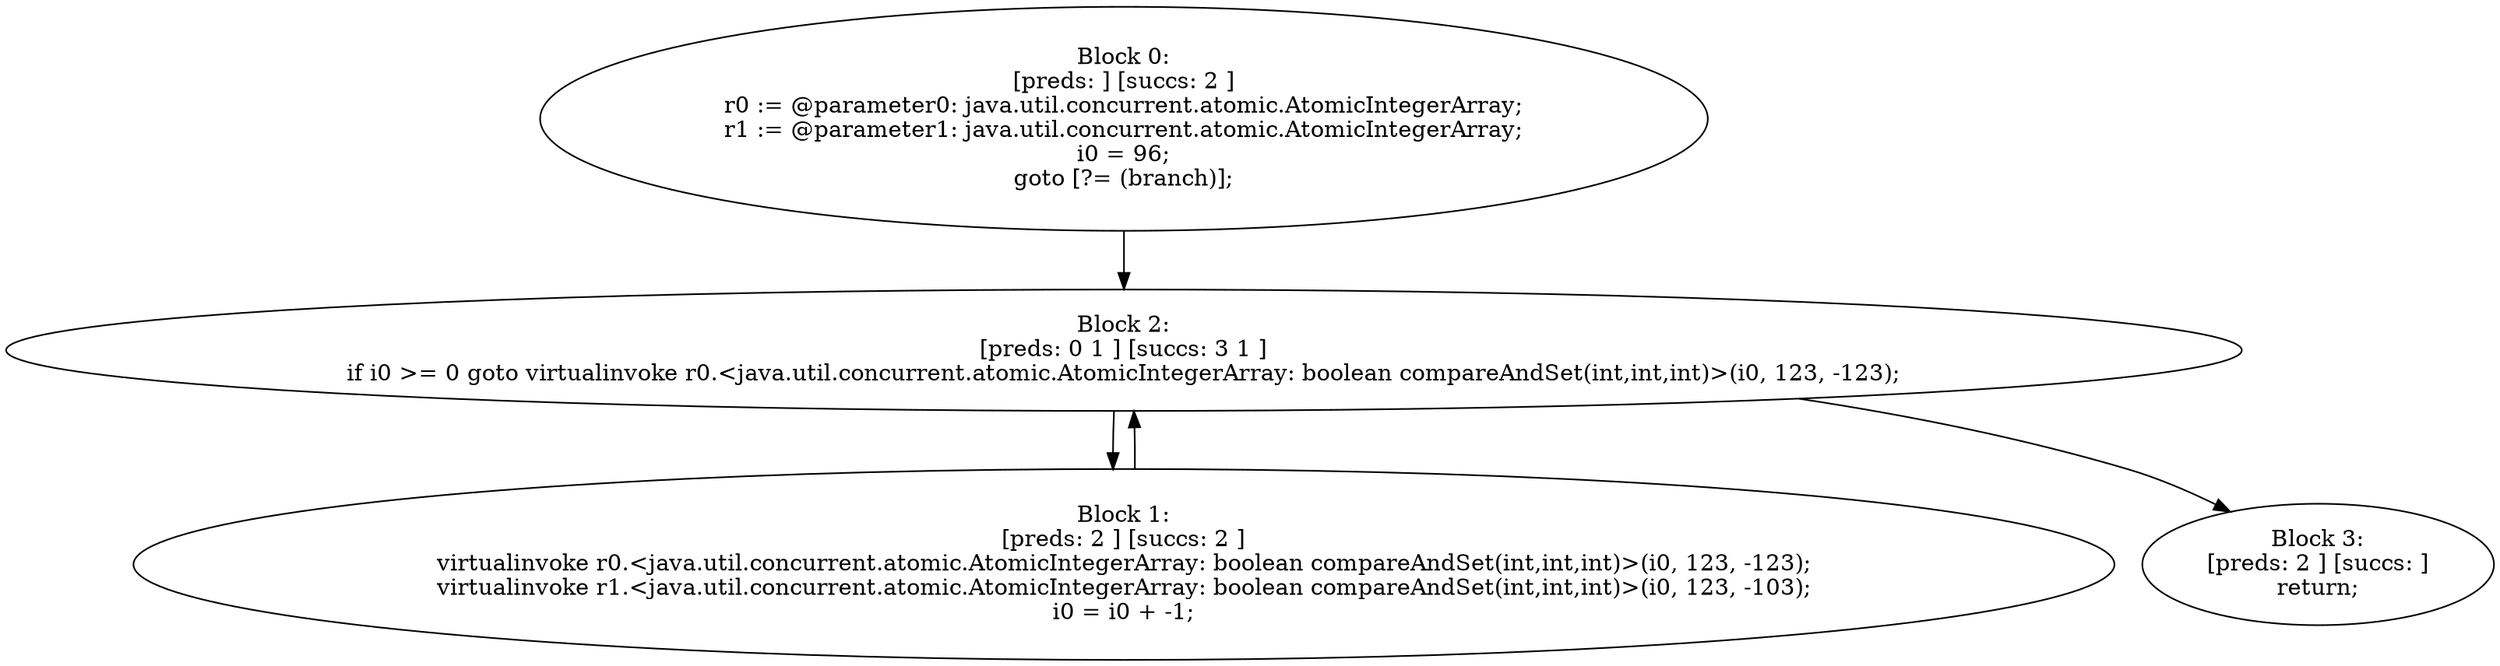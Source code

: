 digraph "unitGraph" {
    "Block 0:
[preds: ] [succs: 2 ]
r0 := @parameter0: java.util.concurrent.atomic.AtomicIntegerArray;
r1 := @parameter1: java.util.concurrent.atomic.AtomicIntegerArray;
i0 = 96;
goto [?= (branch)];
"
    "Block 1:
[preds: 2 ] [succs: 2 ]
virtualinvoke r0.<java.util.concurrent.atomic.AtomicIntegerArray: boolean compareAndSet(int,int,int)>(i0, 123, -123);
virtualinvoke r1.<java.util.concurrent.atomic.AtomicIntegerArray: boolean compareAndSet(int,int,int)>(i0, 123, -103);
i0 = i0 + -1;
"
    "Block 2:
[preds: 0 1 ] [succs: 3 1 ]
if i0 >= 0 goto virtualinvoke r0.<java.util.concurrent.atomic.AtomicIntegerArray: boolean compareAndSet(int,int,int)>(i0, 123, -123);
"
    "Block 3:
[preds: 2 ] [succs: ]
return;
"
    "Block 0:
[preds: ] [succs: 2 ]
r0 := @parameter0: java.util.concurrent.atomic.AtomicIntegerArray;
r1 := @parameter1: java.util.concurrent.atomic.AtomicIntegerArray;
i0 = 96;
goto [?= (branch)];
"->"Block 2:
[preds: 0 1 ] [succs: 3 1 ]
if i0 >= 0 goto virtualinvoke r0.<java.util.concurrent.atomic.AtomicIntegerArray: boolean compareAndSet(int,int,int)>(i0, 123, -123);
";
    "Block 1:
[preds: 2 ] [succs: 2 ]
virtualinvoke r0.<java.util.concurrent.atomic.AtomicIntegerArray: boolean compareAndSet(int,int,int)>(i0, 123, -123);
virtualinvoke r1.<java.util.concurrent.atomic.AtomicIntegerArray: boolean compareAndSet(int,int,int)>(i0, 123, -103);
i0 = i0 + -1;
"->"Block 2:
[preds: 0 1 ] [succs: 3 1 ]
if i0 >= 0 goto virtualinvoke r0.<java.util.concurrent.atomic.AtomicIntegerArray: boolean compareAndSet(int,int,int)>(i0, 123, -123);
";
    "Block 2:
[preds: 0 1 ] [succs: 3 1 ]
if i0 >= 0 goto virtualinvoke r0.<java.util.concurrent.atomic.AtomicIntegerArray: boolean compareAndSet(int,int,int)>(i0, 123, -123);
"->"Block 3:
[preds: 2 ] [succs: ]
return;
";
    "Block 2:
[preds: 0 1 ] [succs: 3 1 ]
if i0 >= 0 goto virtualinvoke r0.<java.util.concurrent.atomic.AtomicIntegerArray: boolean compareAndSet(int,int,int)>(i0, 123, -123);
"->"Block 1:
[preds: 2 ] [succs: 2 ]
virtualinvoke r0.<java.util.concurrent.atomic.AtomicIntegerArray: boolean compareAndSet(int,int,int)>(i0, 123, -123);
virtualinvoke r1.<java.util.concurrent.atomic.AtomicIntegerArray: boolean compareAndSet(int,int,int)>(i0, 123, -103);
i0 = i0 + -1;
";
}
